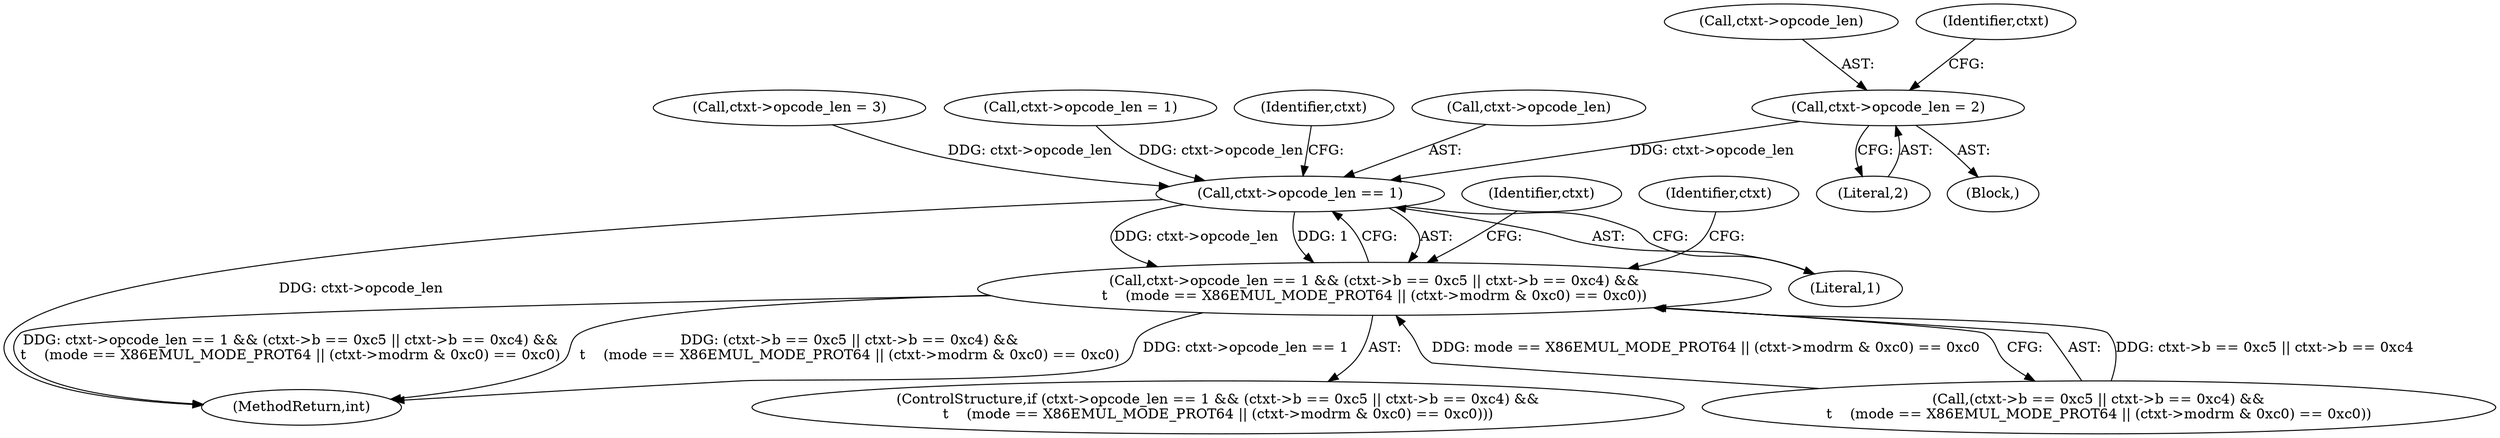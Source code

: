 digraph "0_linux_d9092f52d7e61dd1557f2db2400ddb430e85937e@pointer" {
"1000412" [label="(Call,ctxt->opcode_len = 2)"];
"1000479" [label="(Call,ctxt->opcode_len == 1)"];
"1000478" [label="(Call,ctxt->opcode_len == 1 && (ctxt->b == 0xc5 || ctxt->b == 0xc4) &&\n\t    (mode == X86EMUL_MODE_PROT64 || (ctxt->modrm & 0xc0) == 0xc0))"];
"1000480" [label="(Call,ctxt->opcode_len)"];
"1000477" [label="(ControlStructure,if (ctxt->opcode_len == 1 && (ctxt->b == 0xc5 || ctxt->b == 0xc4) &&\n\t    (mode == X86EMUL_MODE_PROT64 || (ctxt->modrm & 0xc0) == 0xc0)))"];
"1000413" [label="(Call,ctxt->opcode_len)"];
"1000478" [label="(Call,ctxt->opcode_len == 1 && (ctxt->b == 0xc5 || ctxt->b == 0xc4) &&\n\t    (mode == X86EMUL_MODE_PROT64 || (ctxt->modrm & 0xc0) == 0xc0))"];
"1000416" [label="(Literal,2)"];
"1000438" [label="(Call,ctxt->opcode_len = 3)"];
"1001128" [label="(MethodReturn,int)"];
"1000411" [label="(Block,)"];
"1000200" [label="(Call,ctxt->opcode_len = 1)"];
"1000479" [label="(Call,ctxt->opcode_len == 1)"];
"1000412" [label="(Call,ctxt->opcode_len = 2)"];
"1000510" [label="(Identifier,ctxt)"];
"1000516" [label="(Identifier,ctxt)"];
"1000488" [label="(Identifier,ctxt)"];
"1000483" [label="(Literal,1)"];
"1000419" [label="(Identifier,ctxt)"];
"1000484" [label="(Call,(ctxt->b == 0xc5 || ctxt->b == 0xc4) &&\n\t    (mode == X86EMUL_MODE_PROT64 || (ctxt->modrm & 0xc0) == 0xc0))"];
"1000412" -> "1000411"  [label="AST: "];
"1000412" -> "1000416"  [label="CFG: "];
"1000413" -> "1000412"  [label="AST: "];
"1000416" -> "1000412"  [label="AST: "];
"1000419" -> "1000412"  [label="CFG: "];
"1000412" -> "1000479"  [label="DDG: ctxt->opcode_len"];
"1000479" -> "1000478"  [label="AST: "];
"1000479" -> "1000483"  [label="CFG: "];
"1000480" -> "1000479"  [label="AST: "];
"1000483" -> "1000479"  [label="AST: "];
"1000488" -> "1000479"  [label="CFG: "];
"1000478" -> "1000479"  [label="CFG: "];
"1000479" -> "1001128"  [label="DDG: ctxt->opcode_len"];
"1000479" -> "1000478"  [label="DDG: ctxt->opcode_len"];
"1000479" -> "1000478"  [label="DDG: 1"];
"1000200" -> "1000479"  [label="DDG: ctxt->opcode_len"];
"1000438" -> "1000479"  [label="DDG: ctxt->opcode_len"];
"1000478" -> "1000477"  [label="AST: "];
"1000478" -> "1000484"  [label="CFG: "];
"1000484" -> "1000478"  [label="AST: "];
"1000510" -> "1000478"  [label="CFG: "];
"1000516" -> "1000478"  [label="CFG: "];
"1000478" -> "1001128"  [label="DDG: ctxt->opcode_len == 1"];
"1000478" -> "1001128"  [label="DDG: ctxt->opcode_len == 1 && (ctxt->b == 0xc5 || ctxt->b == 0xc4) &&\n\t    (mode == X86EMUL_MODE_PROT64 || (ctxt->modrm & 0xc0) == 0xc0)"];
"1000478" -> "1001128"  [label="DDG: (ctxt->b == 0xc5 || ctxt->b == 0xc4) &&\n\t    (mode == X86EMUL_MODE_PROT64 || (ctxt->modrm & 0xc0) == 0xc0)"];
"1000484" -> "1000478"  [label="DDG: ctxt->b == 0xc5 || ctxt->b == 0xc4"];
"1000484" -> "1000478"  [label="DDG: mode == X86EMUL_MODE_PROT64 || (ctxt->modrm & 0xc0) == 0xc0"];
}
